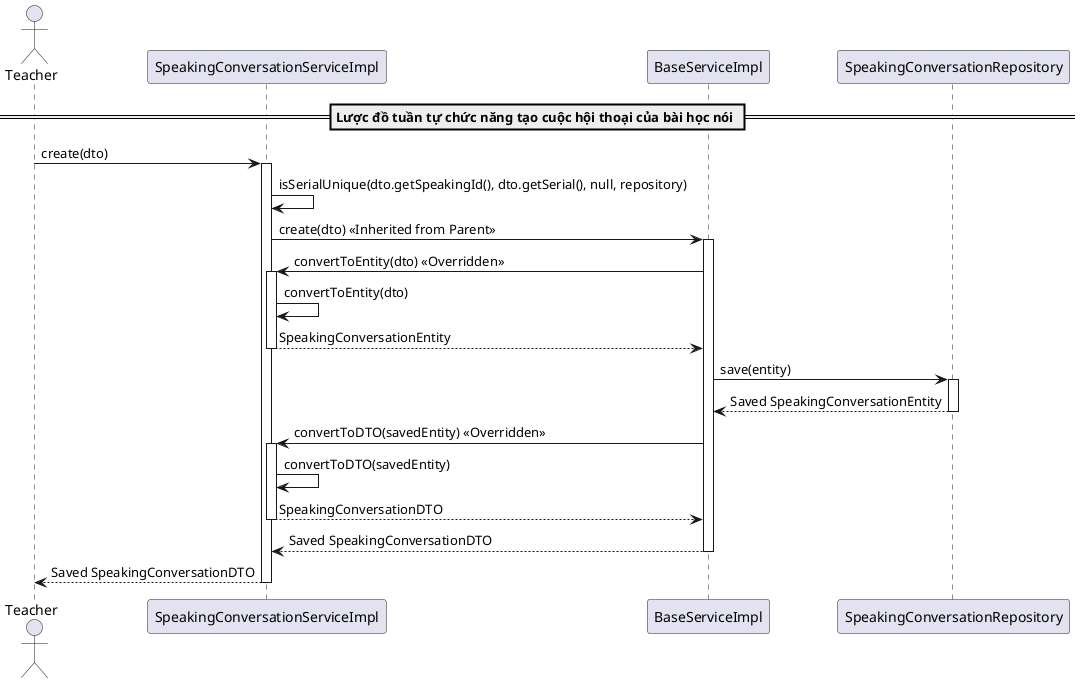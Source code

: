 @startuml createSpeakingConversation

actor Teacher
participant "SpeakingConversationServiceImpl" as SpeakingConversationService
participant "BaseServiceImpl" as BaseService
participant "SpeakingConversationRepository" as Repository

== Lược đồ tuần tự chức năng tạo cuộc hội thoại của bài học nói ==
Teacher -> SpeakingConversationService: create(dto)
activate SpeakingConversationService

SpeakingConversationService -> SpeakingConversationService: isSerialUnique(dto.getSpeakingId(), dto.getSerial(), null, repository)
SpeakingConversationService -> BaseService: create(dto) << Inherited from Parent >>
activate BaseService

BaseService -> SpeakingConversationService: convertToEntity(dto) << Overridden >>
activate SpeakingConversationService
SpeakingConversationService -> SpeakingConversationService: convertToEntity(dto)
SpeakingConversationService --> BaseService: SpeakingConversationEntity
deactivate SpeakingConversationService

BaseService -> Repository: save(entity)
activate Repository
Repository --> BaseService: Saved SpeakingConversationEntity
deactivate Repository

BaseService -> SpeakingConversationService: convertToDTO(savedEntity) << Overridden >>
activate SpeakingConversationService
SpeakingConversationService -> SpeakingConversationService: convertToDTO(savedEntity)
SpeakingConversationService --> BaseService: SpeakingConversationDTO
deactivate SpeakingConversationService

BaseService --> SpeakingConversationService: Saved SpeakingConversationDTO
deactivate BaseService

SpeakingConversationService --> Teacher: Saved SpeakingConversationDTO
deactivate SpeakingConversationService

@enduml
